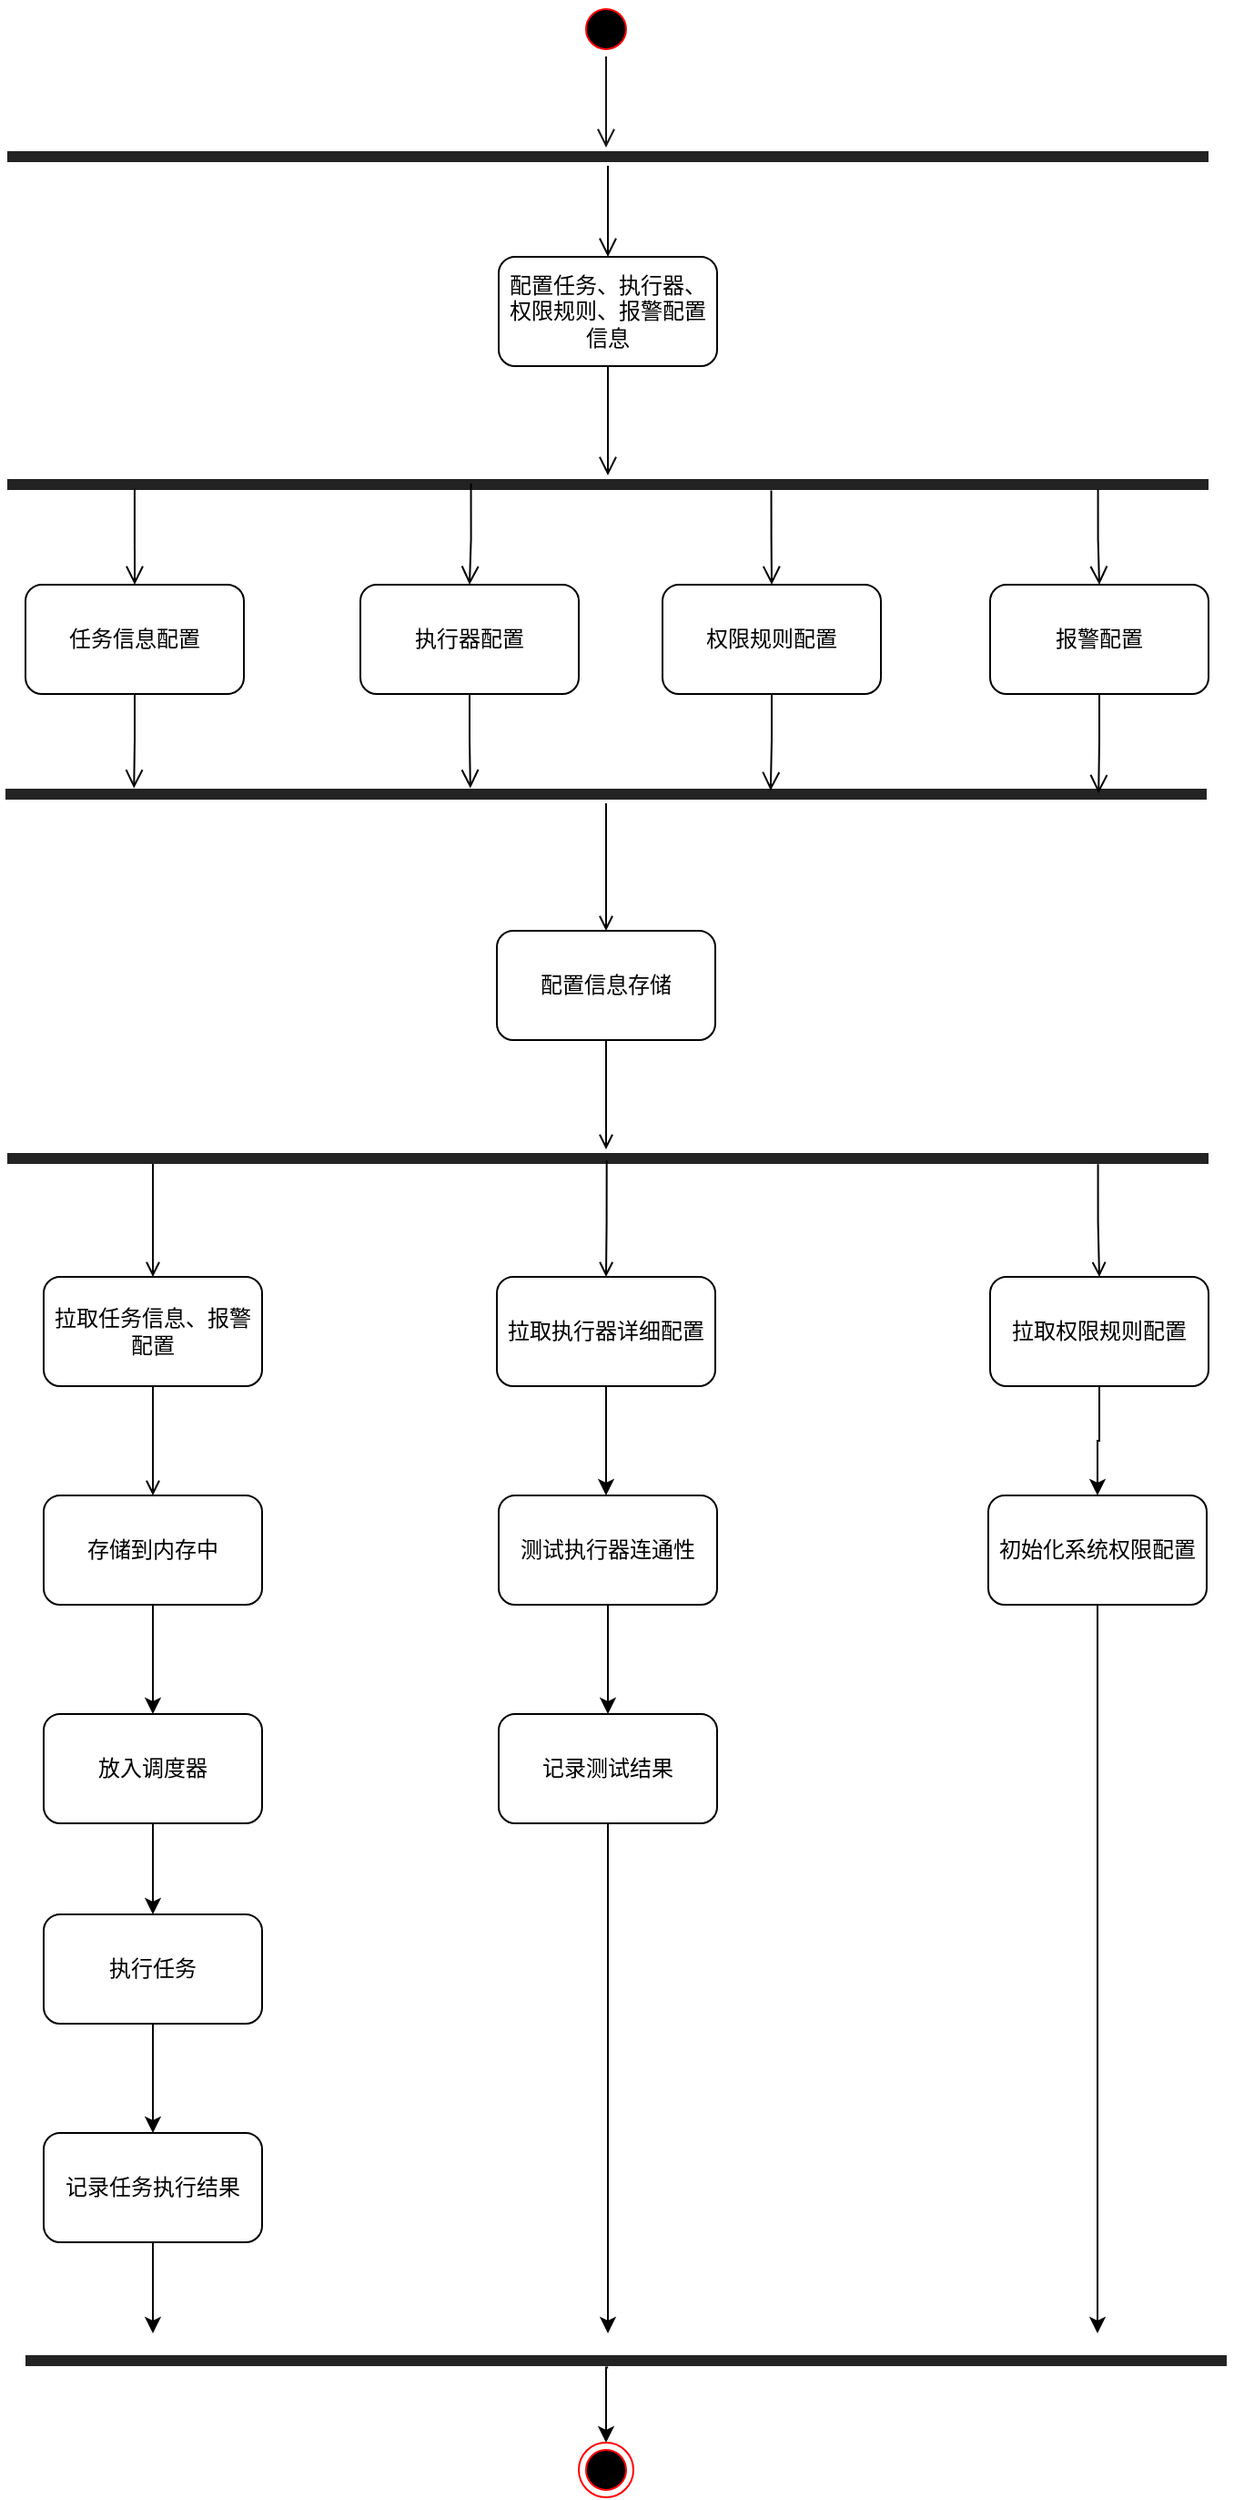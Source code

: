 <mxfile version="21.5.1" type="github">
  <diagram name="第 1 页" id="Glrq0b3XtB9Ty7BmjGbc">
    <mxGraphModel dx="3180" dy="1523" grid="1" gridSize="10" guides="1" tooltips="1" connect="1" arrows="1" fold="1" page="1" pageScale="1" pageWidth="827" pageHeight="1169" math="0" shadow="0">
      <root>
        <mxCell id="0" />
        <mxCell id="1" parent="0" />
        <mxCell id="0Vx3oVSOO34UToJLFlZD-5" value="" style="ellipse;html=1;shape=startState;fillColor=#000000;strokeColor=#ff0000;" parent="1" vertex="1">
          <mxGeometry x="384" y="80" width="30" height="30" as="geometry" />
        </mxCell>
        <mxCell id="0Vx3oVSOO34UToJLFlZD-6" value="" style="edgeStyle=orthogonalEdgeStyle;html=1;verticalAlign=bottom;endArrow=open;endSize=8;strokeColor=#151313;rounded=0;" parent="1" source="0Vx3oVSOO34UToJLFlZD-5" edge="1">
          <mxGeometry relative="1" as="geometry">
            <mxPoint x="399" y="160" as="targetPoint" />
          </mxGeometry>
        </mxCell>
        <mxCell id="0Vx3oVSOO34UToJLFlZD-9" value="" style="shape=line;html=1;strokeWidth=6;strokeColor=#242323;" parent="1" vertex="1">
          <mxGeometry x="70" y="160" width="660" height="10" as="geometry" />
        </mxCell>
        <mxCell id="0Vx3oVSOO34UToJLFlZD-10" value="" style="edgeStyle=orthogonalEdgeStyle;html=1;verticalAlign=bottom;endArrow=open;endSize=8;strokeColor=#000000;rounded=0;" parent="1" source="0Vx3oVSOO34UToJLFlZD-9" edge="1">
          <mxGeometry relative="1" as="geometry">
            <mxPoint x="400" y="220" as="targetPoint" />
          </mxGeometry>
        </mxCell>
        <mxCell id="0Vx3oVSOO34UToJLFlZD-12" value="配置任务、执行器、权限规则、报警配置信息" style="rounded=1;whiteSpace=wrap;html=1;" parent="1" vertex="1">
          <mxGeometry x="340" y="220" width="120" height="60" as="geometry" />
        </mxCell>
        <mxCell id="0Vx3oVSOO34UToJLFlZD-15" value="" style="edgeStyle=orthogonalEdgeStyle;html=1;verticalAlign=bottom;endArrow=open;endSize=8;strokeColor=#000000;rounded=0;exitX=0.5;exitY=1;exitDx=0;exitDy=0;" parent="1" source="0Vx3oVSOO34UToJLFlZD-12" edge="1">
          <mxGeometry relative="1" as="geometry">
            <mxPoint x="400" y="340" as="targetPoint" />
            <mxPoint x="410" y="180" as="sourcePoint" />
          </mxGeometry>
        </mxCell>
        <mxCell id="0Vx3oVSOO34UToJLFlZD-18" value="" style="shape=line;html=1;strokeWidth=6;strokeColor=#242323;" parent="1" vertex="1">
          <mxGeometry x="70" y="340" width="660" height="10" as="geometry" />
        </mxCell>
        <mxCell id="0Vx3oVSOO34UToJLFlZD-25" value="" style="edgeStyle=orthogonalEdgeStyle;html=1;verticalAlign=bottom;endArrow=open;endSize=8;strokeColor=#000000;rounded=0;entryX=0.5;entryY=0;entryDx=0;entryDy=0;exitX=0.106;exitY=0.743;exitDx=0;exitDy=0;exitPerimeter=0;" parent="1" source="0Vx3oVSOO34UToJLFlZD-18" target="0Vx3oVSOO34UToJLFlZD-26" edge="1">
          <mxGeometry relative="1" as="geometry">
            <mxPoint x="270" y="410" as="targetPoint" />
            <mxPoint x="300" y="348" as="sourcePoint" />
          </mxGeometry>
        </mxCell>
        <mxCell id="0Vx3oVSOO34UToJLFlZD-26" value="任务信息配置" style="rounded=1;whiteSpace=wrap;html=1;" parent="1" vertex="1">
          <mxGeometry x="80" y="400" width="120" height="60" as="geometry" />
        </mxCell>
        <mxCell id="0Vx3oVSOO34UToJLFlZD-28" value="执行器配置" style="rounded=1;whiteSpace=wrap;html=1;" parent="1" vertex="1">
          <mxGeometry x="264" y="400" width="120" height="60" as="geometry" />
        </mxCell>
        <mxCell id="0Vx3oVSOO34UToJLFlZD-29" value="" style="edgeStyle=orthogonalEdgeStyle;html=1;verticalAlign=bottom;endArrow=open;endSize=8;strokeColor=#000000;rounded=0;entryX=0.5;entryY=0;entryDx=0;entryDy=0;exitX=0.636;exitY=0.822;exitDx=0;exitDy=0;exitPerimeter=0;" parent="1" source="0Vx3oVSOO34UToJLFlZD-18" target="0Vx3oVSOO34UToJLFlZD-30" edge="1">
          <mxGeometry relative="1" as="geometry">
            <mxPoint x="560" y="410" as="targetPoint" />
            <mxPoint x="590" y="348" as="sourcePoint" />
          </mxGeometry>
        </mxCell>
        <mxCell id="0Vx3oVSOO34UToJLFlZD-30" value="权限规则配置" style="rounded=1;whiteSpace=wrap;html=1;" parent="1" vertex="1">
          <mxGeometry x="430" y="400" width="120" height="60" as="geometry" />
        </mxCell>
        <mxCell id="0Vx3oVSOO34UToJLFlZD-34" value="" style="edgeStyle=orthogonalEdgeStyle;html=1;verticalAlign=bottom;endArrow=open;endSize=8;strokeColor=#000000;rounded=0;entryX=0.5;entryY=0;entryDx=0;entryDy=0;exitX=0.908;exitY=0.762;exitDx=0;exitDy=0;exitPerimeter=0;" parent="1" source="0Vx3oVSOO34UToJLFlZD-18" target="0Vx3oVSOO34UToJLFlZD-35" edge="1">
          <mxGeometry relative="1" as="geometry">
            <mxPoint x="700" y="410" as="targetPoint" />
            <mxPoint x="689" y="348" as="sourcePoint" />
          </mxGeometry>
        </mxCell>
        <mxCell id="0Vx3oVSOO34UToJLFlZD-35" value="报警配置" style="rounded=1;whiteSpace=wrap;html=1;" parent="1" vertex="1">
          <mxGeometry x="610" y="400" width="120" height="60" as="geometry" />
        </mxCell>
        <mxCell id="0Vx3oVSOO34UToJLFlZD-37" value="" style="edgeStyle=orthogonalEdgeStyle;html=1;verticalAlign=bottom;endArrow=open;endSize=8;strokeColor=#000000;rounded=0;exitX=0.386;exitY=0.443;exitDx=0;exitDy=0;exitPerimeter=0;" parent="1" source="0Vx3oVSOO34UToJLFlZD-18" target="0Vx3oVSOO34UToJLFlZD-28" edge="1">
          <mxGeometry relative="1" as="geometry">
            <mxPoint x="140" y="410" as="targetPoint" />
            <mxPoint x="140" y="358" as="sourcePoint" />
            <Array as="points" />
          </mxGeometry>
        </mxCell>
        <mxCell id="0Vx3oVSOO34UToJLFlZD-50" style="edgeStyle=orthogonalEdgeStyle;rounded=0;orthogonalLoop=1;jettySize=auto;html=1;endArrow=open;endFill=0;" parent="1" source="0Vx3oVSOO34UToJLFlZD-39" edge="1">
          <mxGeometry relative="1" as="geometry">
            <mxPoint x="399" y="590" as="targetPoint" />
          </mxGeometry>
        </mxCell>
        <mxCell id="0Vx3oVSOO34UToJLFlZD-39" value="" style="shape=line;html=1;strokeWidth=6;strokeColor=#242323;" parent="1" vertex="1">
          <mxGeometry x="69" y="510" width="660" height="10" as="geometry" />
        </mxCell>
        <mxCell id="0Vx3oVSOO34UToJLFlZD-40" value="" style="edgeStyle=orthogonalEdgeStyle;html=1;verticalAlign=bottom;endArrow=open;endSize=8;strokeColor=#000000;rounded=0;exitX=0.5;exitY=1;exitDx=0;exitDy=0;entryX=0.107;entryY=0.171;entryDx=0;entryDy=0;entryPerimeter=0;" parent="1" source="0Vx3oVSOO34UToJLFlZD-26" target="0Vx3oVSOO34UToJLFlZD-39" edge="1">
          <mxGeometry relative="1" as="geometry">
            <mxPoint x="270" y="510" as="targetPoint" />
            <mxPoint x="140" y="470" as="sourcePoint" />
          </mxGeometry>
        </mxCell>
        <mxCell id="0Vx3oVSOO34UToJLFlZD-41" value="" style="edgeStyle=orthogonalEdgeStyle;html=1;verticalAlign=bottom;endArrow=open;endSize=8;strokeColor=#000000;rounded=0;exitX=0.5;exitY=1;exitDx=0;exitDy=0;entryX=0.387;entryY=0.171;entryDx=0;entryDy=0;entryPerimeter=0;" parent="1" source="0Vx3oVSOO34UToJLFlZD-28" target="0Vx3oVSOO34UToJLFlZD-39" edge="1">
          <mxGeometry relative="1" as="geometry">
            <mxPoint x="280" y="520" as="targetPoint" />
            <mxPoint x="280" y="470" as="sourcePoint" />
          </mxGeometry>
        </mxCell>
        <mxCell id="0Vx3oVSOO34UToJLFlZD-42" value="" style="edgeStyle=orthogonalEdgeStyle;html=1;verticalAlign=bottom;endArrow=open;endSize=8;strokeColor=#000000;rounded=0;exitX=0.5;exitY=1;exitDx=0;exitDy=0;entryX=0.637;entryY=0.3;entryDx=0;entryDy=0;entryPerimeter=0;" parent="1" source="0Vx3oVSOO34UToJLFlZD-30" target="0Vx3oVSOO34UToJLFlZD-39" edge="1">
          <mxGeometry relative="1" as="geometry">
            <mxPoint x="423" y="522" as="targetPoint" />
            <mxPoint x="424" y="470" as="sourcePoint" />
          </mxGeometry>
        </mxCell>
        <mxCell id="0Vx3oVSOO34UToJLFlZD-43" value="" style="edgeStyle=orthogonalEdgeStyle;html=1;verticalAlign=bottom;endArrow=open;endSize=8;strokeColor=#000000;rounded=0;exitX=0.5;exitY=1;exitDx=0;exitDy=0;entryX=0.91;entryY=0.454;entryDx=0;entryDy=0;entryPerimeter=0;" parent="1" source="0Vx3oVSOO34UToJLFlZD-35" target="0Vx3oVSOO34UToJLFlZD-39" edge="1">
          <mxGeometry relative="1" as="geometry">
            <mxPoint x="560" y="522" as="targetPoint" />
            <mxPoint x="560" y="470" as="sourcePoint" />
          </mxGeometry>
        </mxCell>
        <mxCell id="0Vx3oVSOO34UToJLFlZD-48" style="edgeStyle=orthogonalEdgeStyle;rounded=0;orthogonalLoop=1;jettySize=auto;html=1;exitX=0.5;exitY=1;exitDx=0;exitDy=0;endArrow=open;endFill=0;" parent="1" source="0Vx3oVSOO34UToJLFlZD-45" edge="1">
          <mxGeometry relative="1" as="geometry">
            <mxPoint x="399" y="710" as="targetPoint" />
          </mxGeometry>
        </mxCell>
        <mxCell id="0Vx3oVSOO34UToJLFlZD-45" value="配置信息存储" style="rounded=1;whiteSpace=wrap;html=1;" parent="1" vertex="1">
          <mxGeometry x="339" y="590" width="120" height="60" as="geometry" />
        </mxCell>
        <mxCell id="0Vx3oVSOO34UToJLFlZD-52" style="edgeStyle=orthogonalEdgeStyle;rounded=0;orthogonalLoop=1;jettySize=auto;html=1;endArrow=open;endFill=0;entryX=0.5;entryY=0;entryDx=0;entryDy=0;exitX=0.119;exitY=0.718;exitDx=0;exitDy=0;exitPerimeter=0;" parent="1" source="0Vx3oVSOO34UToJLFlZD-47" edge="1" target="0Vx3oVSOO34UToJLFlZD-53">
          <mxGeometry relative="1" as="geometry">
            <mxPoint x="400" y="780" as="targetPoint" />
            <Array as="points">
              <mxPoint x="150" y="717" />
            </Array>
          </mxGeometry>
        </mxCell>
        <mxCell id="0Vx3oVSOO34UToJLFlZD-47" value="" style="shape=line;html=1;strokeWidth=6;strokeColor=#242323;" parent="1" vertex="1">
          <mxGeometry x="70" y="710" width="660" height="10" as="geometry" />
        </mxCell>
        <mxCell id="0Vx3oVSOO34UToJLFlZD-54" style="edgeStyle=orthogonalEdgeStyle;rounded=0;orthogonalLoop=1;jettySize=auto;html=1;endArrow=open;endFill=0;" parent="1" source="0Vx3oVSOO34UToJLFlZD-53" edge="1">
          <mxGeometry relative="1" as="geometry">
            <mxPoint x="150" y="900" as="targetPoint" />
          </mxGeometry>
        </mxCell>
        <mxCell id="0Vx3oVSOO34UToJLFlZD-53" value="拉取任务信息、报警配置" style="rounded=1;whiteSpace=wrap;html=1;" parent="1" vertex="1">
          <mxGeometry x="90" y="780" width="120" height="60" as="geometry" />
        </mxCell>
        <mxCell id="0Vx3oVSOO34UToJLFlZD-56" style="edgeStyle=orthogonalEdgeStyle;rounded=0;orthogonalLoop=1;jettySize=auto;html=1;" parent="1" source="0Vx3oVSOO34UToJLFlZD-55" edge="1">
          <mxGeometry relative="1" as="geometry">
            <mxPoint x="150" y="1020" as="targetPoint" />
          </mxGeometry>
        </mxCell>
        <mxCell id="0Vx3oVSOO34UToJLFlZD-55" value="存储到内存中" style="rounded=1;whiteSpace=wrap;html=1;" parent="1" vertex="1">
          <mxGeometry x="90" y="900" width="120" height="60" as="geometry" />
        </mxCell>
        <mxCell id="J2vU1vvBOJOAfhPdf1G4-11" style="edgeStyle=orthogonalEdgeStyle;rounded=0;orthogonalLoop=1;jettySize=auto;html=1;exitX=0.5;exitY=1;exitDx=0;exitDy=0;entryX=0.5;entryY=0;entryDx=0;entryDy=0;" edge="1" parent="1" source="0Vx3oVSOO34UToJLFlZD-57" target="0Vx3oVSOO34UToJLFlZD-59">
          <mxGeometry relative="1" as="geometry" />
        </mxCell>
        <mxCell id="0Vx3oVSOO34UToJLFlZD-57" value="放入调度器" style="rounded=1;whiteSpace=wrap;html=1;" parent="1" vertex="1">
          <mxGeometry x="90" y="1020" width="120" height="60" as="geometry" />
        </mxCell>
        <mxCell id="J2vU1vvBOJOAfhPdf1G4-14" style="edgeStyle=orthogonalEdgeStyle;rounded=0;orthogonalLoop=1;jettySize=auto;html=1;entryX=0.5;entryY=0;entryDx=0;entryDy=0;" edge="1" parent="1" source="0Vx3oVSOO34UToJLFlZD-59" target="0Vx3oVSOO34UToJLFlZD-62">
          <mxGeometry relative="1" as="geometry" />
        </mxCell>
        <mxCell id="0Vx3oVSOO34UToJLFlZD-59" value="执行任务" style="rounded=1;whiteSpace=wrap;html=1;" parent="1" vertex="1">
          <mxGeometry x="90" y="1130" width="120" height="60" as="geometry" />
        </mxCell>
        <mxCell id="J2vU1vvBOJOAfhPdf1G4-20" style="edgeStyle=orthogonalEdgeStyle;rounded=0;orthogonalLoop=1;jettySize=auto;html=1;" edge="1" parent="1" source="0Vx3oVSOO34UToJLFlZD-62">
          <mxGeometry relative="1" as="geometry">
            <mxPoint x="150" y="1360.0" as="targetPoint" />
          </mxGeometry>
        </mxCell>
        <mxCell id="0Vx3oVSOO34UToJLFlZD-62" value="记录任务执行结果" style="rounded=1;whiteSpace=wrap;html=1;" parent="1" vertex="1">
          <mxGeometry x="90" y="1250" width="120" height="60" as="geometry" />
        </mxCell>
        <mxCell id="0Vx3oVSOO34UToJLFlZD-66" value="" style="ellipse;html=1;shape=endState;fillColor=#000000;strokeColor=#ff0000;" parent="1" vertex="1">
          <mxGeometry x="384" y="1420" width="30" height="30" as="geometry" />
        </mxCell>
        <mxCell id="J2vU1vvBOJOAfhPdf1G4-3" style="edgeStyle=orthogonalEdgeStyle;rounded=0;orthogonalLoop=1;jettySize=auto;html=1;exitX=0.499;exitY=0.627;exitDx=0;exitDy=0;endArrow=open;endFill=0;exitPerimeter=0;entryX=0.5;entryY=0;entryDx=0;entryDy=0;" edge="1" parent="1" source="0Vx3oVSOO34UToJLFlZD-47" target="J2vU1vvBOJOAfhPdf1G4-4">
          <mxGeometry relative="1" as="geometry">
            <mxPoint x="318" y="780" as="targetPoint" />
            <mxPoint x="409" y="660" as="sourcePoint" />
          </mxGeometry>
        </mxCell>
        <mxCell id="J2vU1vvBOJOAfhPdf1G4-9" style="edgeStyle=orthogonalEdgeStyle;rounded=0;orthogonalLoop=1;jettySize=auto;html=1;" edge="1" parent="1" source="J2vU1vvBOJOAfhPdf1G4-4">
          <mxGeometry relative="1" as="geometry">
            <mxPoint x="399" y="900" as="targetPoint" />
          </mxGeometry>
        </mxCell>
        <mxCell id="J2vU1vvBOJOAfhPdf1G4-4" value="拉取执行器详细配置" style="rounded=1;whiteSpace=wrap;html=1;" vertex="1" parent="1">
          <mxGeometry x="339" y="780" width="120" height="60" as="geometry" />
        </mxCell>
        <mxCell id="J2vU1vvBOJOAfhPdf1G4-24" style="edgeStyle=orthogonalEdgeStyle;rounded=0;orthogonalLoop=1;jettySize=auto;html=1;entryX=0.5;entryY=0;entryDx=0;entryDy=0;" edge="1" parent="1" source="J2vU1vvBOJOAfhPdf1G4-6" target="J2vU1vvBOJOAfhPdf1G4-16">
          <mxGeometry relative="1" as="geometry" />
        </mxCell>
        <mxCell id="J2vU1vvBOJOAfhPdf1G4-6" value="拉取权限规则配置" style="rounded=1;whiteSpace=wrap;html=1;" vertex="1" parent="1">
          <mxGeometry x="610" y="780" width="120" height="60" as="geometry" />
        </mxCell>
        <mxCell id="J2vU1vvBOJOAfhPdf1G4-8" style="edgeStyle=orthogonalEdgeStyle;rounded=0;orthogonalLoop=1;jettySize=auto;html=1;exitX=0.908;exitY=0.814;exitDx=0;exitDy=0;endArrow=open;endFill=0;exitPerimeter=0;" edge="1" parent="1" source="0Vx3oVSOO34UToJLFlZD-47" target="J2vU1vvBOJOAfhPdf1G4-6">
          <mxGeometry relative="1" as="geometry">
            <mxPoint x="590" y="834" as="targetPoint" />
            <mxPoint x="590" y="770" as="sourcePoint" />
          </mxGeometry>
        </mxCell>
        <mxCell id="J2vU1vvBOJOAfhPdf1G4-21" style="edgeStyle=orthogonalEdgeStyle;rounded=0;orthogonalLoop=1;jettySize=auto;html=1;entryX=0.5;entryY=0;entryDx=0;entryDy=0;" edge="1" parent="1" source="J2vU1vvBOJOAfhPdf1G4-10" target="J2vU1vvBOJOAfhPdf1G4-15">
          <mxGeometry relative="1" as="geometry" />
        </mxCell>
        <mxCell id="J2vU1vvBOJOAfhPdf1G4-10" value="测试执行器连通性" style="rounded=1;whiteSpace=wrap;html=1;" vertex="1" parent="1">
          <mxGeometry x="340" y="900" width="120" height="60" as="geometry" />
        </mxCell>
        <mxCell id="J2vU1vvBOJOAfhPdf1G4-22" style="edgeStyle=orthogonalEdgeStyle;rounded=0;orthogonalLoop=1;jettySize=auto;html=1;" edge="1" parent="1" source="J2vU1vvBOJOAfhPdf1G4-15">
          <mxGeometry relative="1" as="geometry">
            <mxPoint x="400" y="1360" as="targetPoint" />
          </mxGeometry>
        </mxCell>
        <mxCell id="J2vU1vvBOJOAfhPdf1G4-15" value="记录测试结果" style="rounded=1;whiteSpace=wrap;html=1;" vertex="1" parent="1">
          <mxGeometry x="340" y="1020" width="120" height="60" as="geometry" />
        </mxCell>
        <mxCell id="J2vU1vvBOJOAfhPdf1G4-23" style="edgeStyle=orthogonalEdgeStyle;rounded=0;orthogonalLoop=1;jettySize=auto;html=1;" edge="1" parent="1" source="J2vU1vvBOJOAfhPdf1G4-16">
          <mxGeometry relative="1" as="geometry">
            <mxPoint x="669" y="1360" as="targetPoint" />
          </mxGeometry>
        </mxCell>
        <mxCell id="J2vU1vvBOJOAfhPdf1G4-16" value="初始化系统权限配置" style="rounded=1;whiteSpace=wrap;html=1;" vertex="1" parent="1">
          <mxGeometry x="609" y="900" width="120" height="60" as="geometry" />
        </mxCell>
        <mxCell id="J2vU1vvBOJOAfhPdf1G4-28" value="" style="edgeStyle=orthogonalEdgeStyle;rounded=0;orthogonalLoop=1;jettySize=auto;html=1;exitX=0.485;exitY=0.878;exitDx=0;exitDy=0;exitPerimeter=0;" edge="1" parent="1" source="J2vU1vvBOJOAfhPdf1G4-18" target="0Vx3oVSOO34UToJLFlZD-66">
          <mxGeometry relative="1" as="geometry">
            <Array as="points">
              <mxPoint x="399" y="1379" />
            </Array>
          </mxGeometry>
        </mxCell>
        <mxCell id="J2vU1vvBOJOAfhPdf1G4-18" value="" style="shape=line;html=1;strokeWidth=6;strokeColor=#242323;" vertex="1" parent="1">
          <mxGeometry x="80" y="1370" width="660" height="10" as="geometry" />
        </mxCell>
      </root>
    </mxGraphModel>
  </diagram>
</mxfile>
